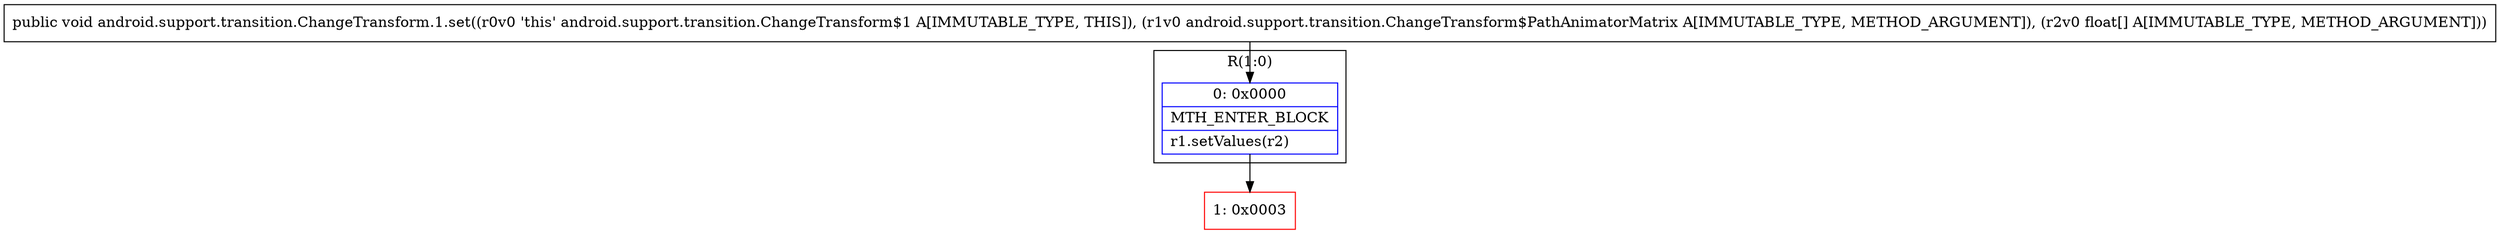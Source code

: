 digraph "CFG forandroid.support.transition.ChangeTransform.1.set(Landroid\/support\/transition\/ChangeTransform$PathAnimatorMatrix;[F)V" {
subgraph cluster_Region_1204249345 {
label = "R(1:0)";
node [shape=record,color=blue];
Node_0 [shape=record,label="{0\:\ 0x0000|MTH_ENTER_BLOCK\l|r1.setValues(r2)\l}"];
}
Node_1 [shape=record,color=red,label="{1\:\ 0x0003}"];
MethodNode[shape=record,label="{public void android.support.transition.ChangeTransform.1.set((r0v0 'this' android.support.transition.ChangeTransform$1 A[IMMUTABLE_TYPE, THIS]), (r1v0 android.support.transition.ChangeTransform$PathAnimatorMatrix A[IMMUTABLE_TYPE, METHOD_ARGUMENT]), (r2v0 float[] A[IMMUTABLE_TYPE, METHOD_ARGUMENT])) }"];
MethodNode -> Node_0;
Node_0 -> Node_1;
}

